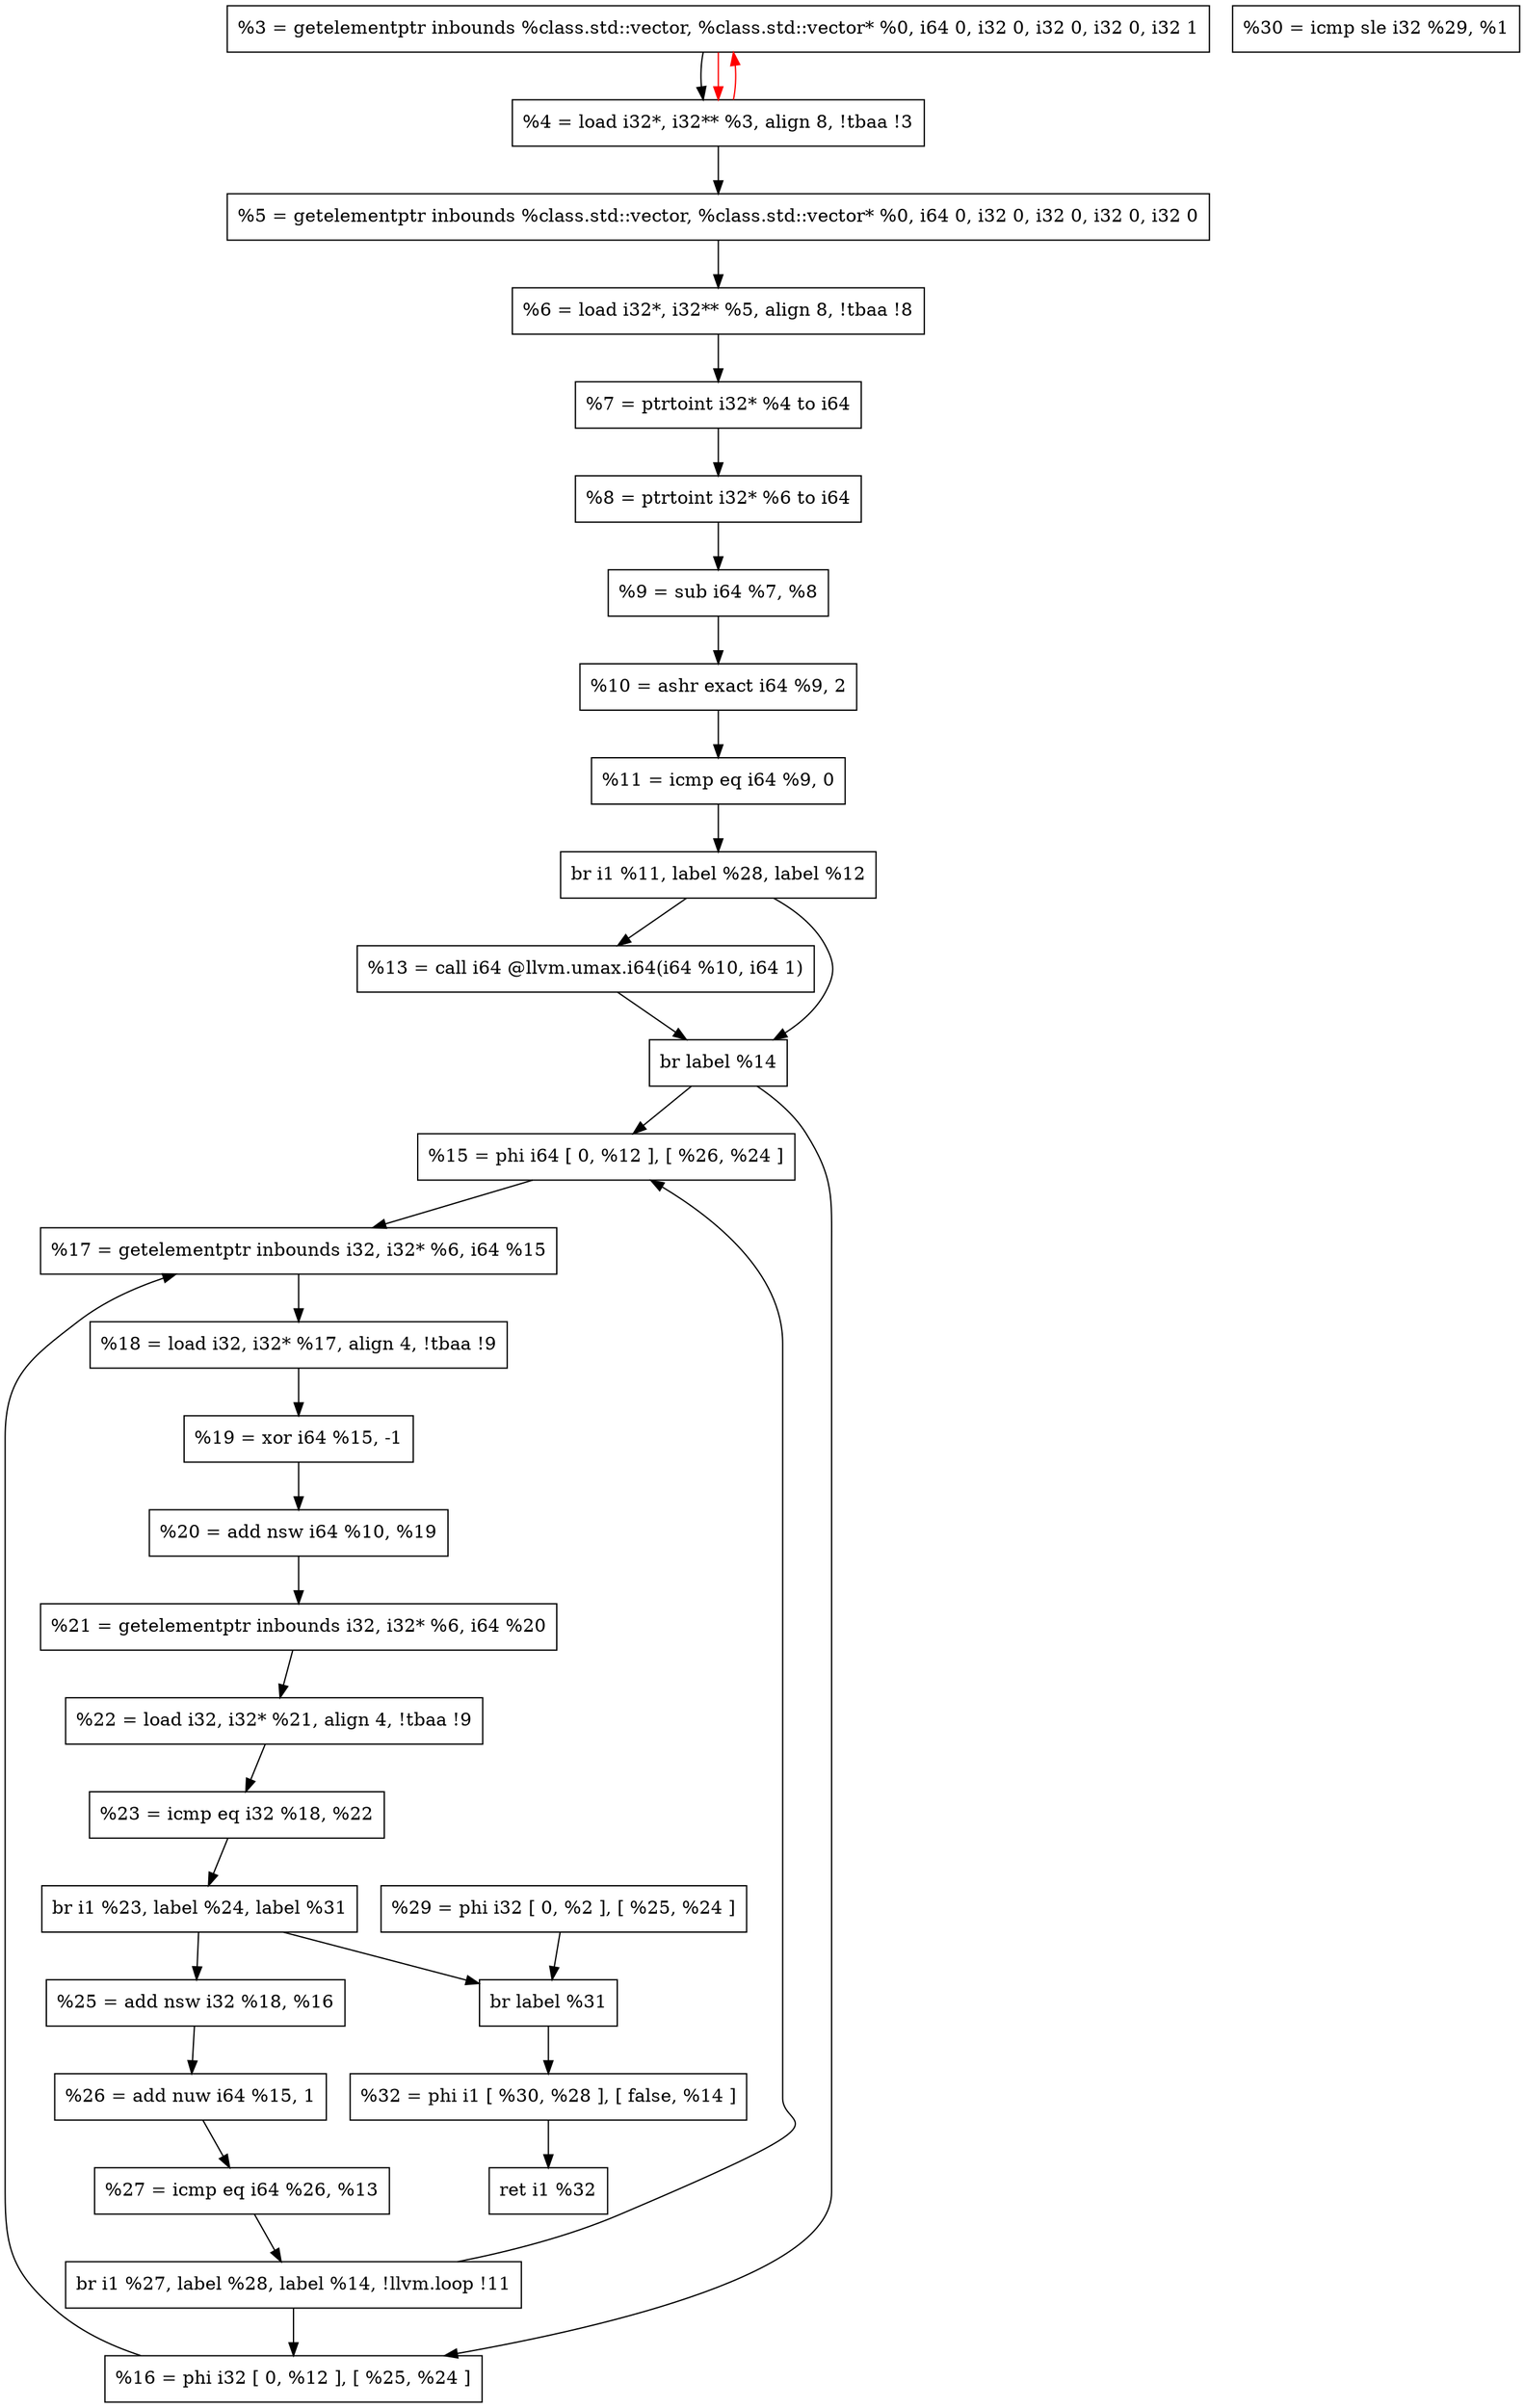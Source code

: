 digraph "DFG for '_Z11will_it_flySt6vectorIiSaIiEEi' function" {
Node0x55a97c90a950[shape=record, label="  %3 = getelementptr inbounds %class.std::vector, %class.std::vector* %0, i64 0, i32 0, i32 0, i32 0, i32 1"];
Node0x55a97c90aa30[shape=record, label="  %4 = load i32*, i32** %3, align 8, !tbaa !3"];
Node0x55a97c90ab50[shape=record, label="  %5 = getelementptr inbounds %class.std::vector, %class.std::vector* %0, i64 0, i32 0, i32 0, i32 0, i32 0"];
Node0x55a97c90ac50[shape=record, label="  %6 = load i32*, i32** %5, align 8, !tbaa !8"];
Node0x55a97c90ad20[shape=record, label="  %7 = ptrtoint i32* %4 to i64"];
Node0x55a97c90ae00[shape=record, label="  %8 = ptrtoint i32* %6 to i64"];
Node0x55a97c90aee0[shape=record, label="  %9 = sub i64 %7, %8"];
Node0x55a97c90afb0[shape=record, label="  %10 = ashr exact i64 %9, 2"];
Node0x55a97c90b080[shape=record, label="  %11 = icmp eq i64 %9, 0"];
Node0x55a97c90b150[shape=record, label="  br i1 %11, label %28, label %12"];
Node0x55a97c90b220[shape=record, label="  %13 = call i64 @llvm.umax.i64(i64 %10, i64 1)"];
Node0x55a97c90b2f0[shape=record, label="  br label %14"];
Node0x55a97c90b3c0[shape=record, label="  %15 = phi i64 [ 0, %12 ], [ %26, %24 ]"];
Node0x55a97c90b490[shape=record, label="  %16 = phi i32 [ 0, %12 ], [ %25, %24 ]"];
Node0x55a97c90b560[shape=record, label="  %17 = getelementptr inbounds i32, i32* %6, i64 %15"];
Node0x55a97c90b630[shape=record, label="  %18 = load i32, i32* %17, align 4, !tbaa !9"];
Node0x55a97c90b700[shape=record, label="  %19 = xor i64 %15, -1"];
Node0x55a97c90b7d0[shape=record, label="  %20 = add nsw i64 %10, %19"];
Node0x55a97c90b8a0[shape=record, label="  %21 = getelementptr inbounds i32, i32* %6, i64 %20"];
Node0x55a97c90b970[shape=record, label="  %22 = load i32, i32* %21, align 4, !tbaa !9"];
Node0x55a97c90ba40[shape=record, label="  %23 = icmp eq i32 %18, %22"];
Node0x55a97c90bb10[shape=record, label="  br i1 %23, label %24, label %31"];
Node0x55a97c90bbe0[shape=record, label="  %25 = add nsw i32 %18, %16"];
Node0x55a97c90bcb0[shape=record, label="  %26 = add nuw i64 %15, 1"];
Node0x55a97c90bd80[shape=record, label="  %27 = icmp eq i64 %26, %13"];
Node0x55a97c90be50[shape=record, label="  br i1 %27, label %28, label %14, !llvm.loop !11"];
Node0x55a97c90bf20[shape=record, label="  %29 = phi i32 [ 0, %2 ], [ %25, %24 ]"];
Node0x55a97c90bff0[shape=record, label="  %30 = icmp sle i32 %29, %1"];
Node0x55a97c90c0c0[shape=record, label="  br label %31"];
Node0x55a97c90c190[shape=record, label="  %32 = phi i1 [ %30, %28 ], [ false, %14 ]"];
Node0x55a97c90c260[shape=record, label="  ret i1 %32"];
Node0x55a97c90a950 -> Node0x55a97c90aa30
Node0x55a97c90aa30 -> Node0x55a97c90ab50
Node0x55a97c90ab50 -> Node0x55a97c90ac50
Node0x55a97c90ac50 -> Node0x55a97c90ad20
Node0x55a97c90ad20 -> Node0x55a97c90ae00
Node0x55a97c90ae00 -> Node0x55a97c90aee0
Node0x55a97c90aee0 -> Node0x55a97c90afb0
Node0x55a97c90afb0 -> Node0x55a97c90b080
Node0x55a97c90b080 -> Node0x55a97c90b150
Node0x55a97c90b150 -> Node0x55a97c90b220
Node0x55a97c90b150 -> Node0x55a97c90b2f0
Node0x55a97c90b220 -> Node0x55a97c90b2f0
Node0x55a97c90b2f0 -> Node0x55a97c90b3c0
Node0x55a97c90b2f0 -> Node0x55a97c90b490
Node0x55a97c90b3c0 -> Node0x55a97c90b560
Node0x55a97c90b490 -> Node0x55a97c90b560
Node0x55a97c90b560 -> Node0x55a97c90b630
Node0x55a97c90b630 -> Node0x55a97c90b700
Node0x55a97c90b700 -> Node0x55a97c90b7d0
Node0x55a97c90b7d0 -> Node0x55a97c90b8a0
Node0x55a97c90b8a0 -> Node0x55a97c90b970
Node0x55a97c90b970 -> Node0x55a97c90ba40
Node0x55a97c90ba40 -> Node0x55a97c90bb10
Node0x55a97c90bb10 -> Node0x55a97c90bbe0
Node0x55a97c90bb10 -> Node0x55a97c90c0c0
Node0x55a97c90bbe0 -> Node0x55a97c90bcb0
Node0x55a97c90bcb0 -> Node0x55a97c90bd80
Node0x55a97c90bd80 -> Node0x55a97c90be50
Node0x55a97c90be50 -> Node0x55a97c90b3c0
Node0x55a97c90be50 -> Node0x55a97c90b490
Node0x55a97c90bf20 -> Node0x55a97c90c0c0
Node0x55a97c90c0c0 -> Node0x55a97c90c190
Node0x55a97c90c190 -> Node0x55a97c90c260
edge [color=red]
Node0x55a97c90a950 -> Node0x55a97c90aa30
Node0x55a97c90aa30 -> Node0x55a97c90a950
}